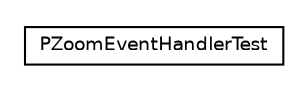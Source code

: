 #!/usr/local/bin/dot
#
# Class diagram 
# Generated by UmlGraph version 4.6 (http://www.spinellis.gr/sw/umlgraph)
#

digraph G {
	edge [fontname="Helvetica",fontsize=10,labelfontname="Helvetica",labelfontsize=10];
	node [fontname="Helvetica",fontsize=10,shape=plaintext];
	// edu.umd.cs.piccolo.event.PZoomEventHandlerTest
	c15 [label=<<table border="0" cellborder="1" cellspacing="0" cellpadding="2" port="p" href="./PZoomEventHandlerTest.html">
		<tr><td><table border="0" cellspacing="0" cellpadding="1">
			<tr><td> PZoomEventHandlerTest </td></tr>
		</table></td></tr>
		</table>>, fontname="Helvetica", fontcolor="black", fontsize=9.0];
}

